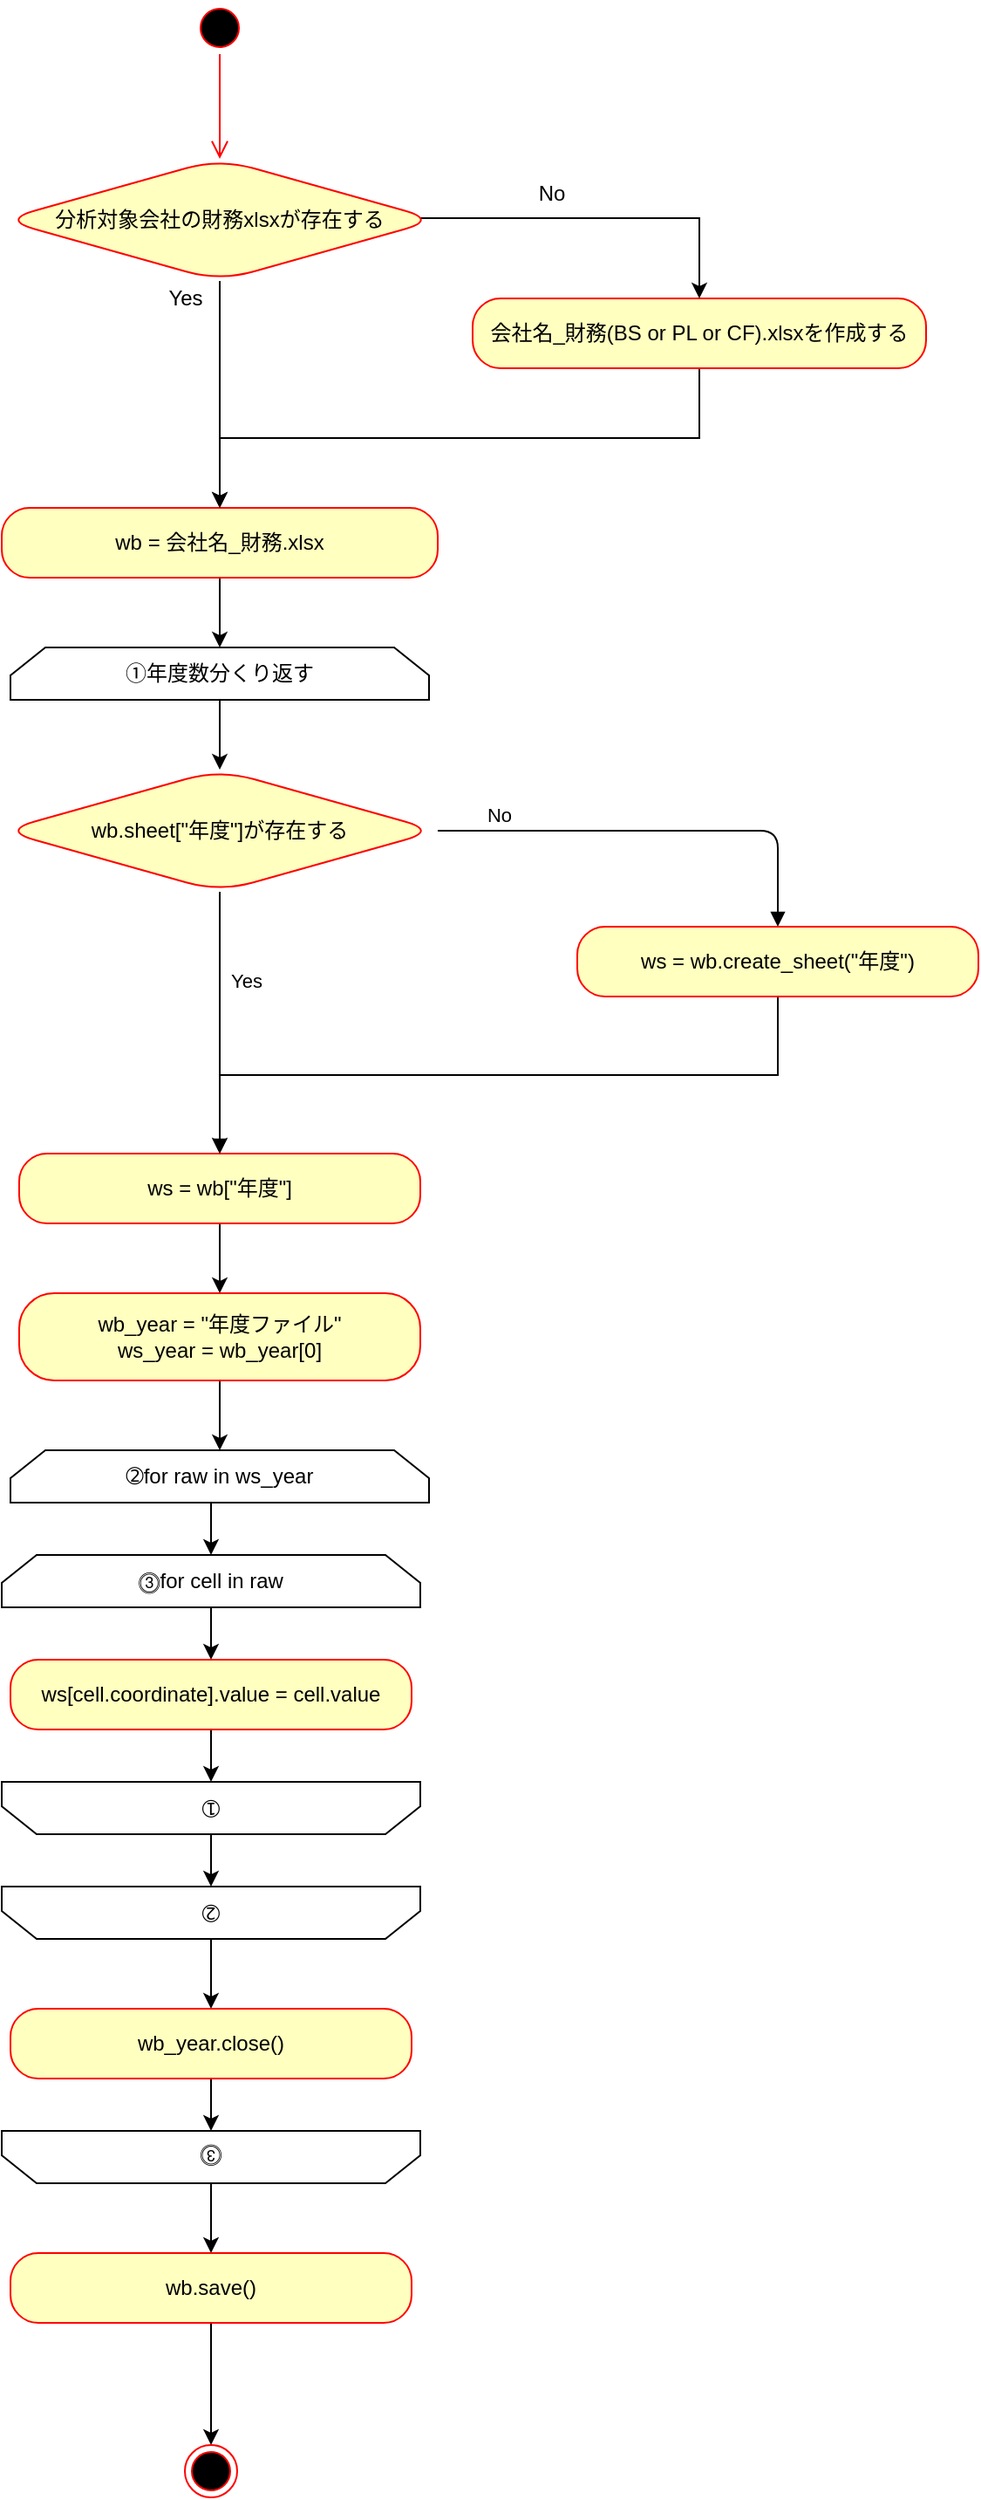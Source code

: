 <mxfile version="13.6.5">
    <diagram id="m7_CdMCSRI3Eoy2Ho8Aw" name="年度別Excel → 財務xlsxの年度シートへ">
        <mxGraphModel dx="1532" dy="790" grid="1" gridSize="10" guides="1" tooltips="1" connect="1" arrows="1" fold="1" page="1" pageScale="1" pageWidth="827" pageHeight="1169" math="0" shadow="0">
            <root>
                <mxCell id="0"/>
                <mxCell id="1" parent="0"/>
                <mxCell id="2" value="" style="ellipse;html=1;shape=startState;fillColor=#000000;strokeColor=#ff0000;" parent="1" vertex="1">
                    <mxGeometry x="260" y="40" width="30" height="30" as="geometry"/>
                </mxCell>
                <mxCell id="3" value="" style="edgeStyle=orthogonalEdgeStyle;html=1;verticalAlign=bottom;endArrow=open;endSize=8;strokeColor=#ff0000;" parent="1" source="2" target="10" edge="1">
                    <mxGeometry relative="1" as="geometry">
                        <mxPoint x="360" y="120" as="targetPoint"/>
                    </mxGeometry>
                </mxCell>
                <mxCell id="19" style="edgeStyle=orthogonalEdgeStyle;rounded=0;orthogonalLoop=1;jettySize=auto;html=1;exitX=0.5;exitY=1;exitDx=0;exitDy=0;" parent="1" source="4" target="18" edge="1">
                    <mxGeometry relative="1" as="geometry"/>
                </mxCell>
                <mxCell id="4" value="wb = 会社名_財務.xlsx" style="rounded=1;whiteSpace=wrap;html=1;arcSize=40;fontColor=#000000;fillColor=#ffffc0;strokeColor=#ff0000;" parent="1" vertex="1">
                    <mxGeometry x="150" y="330" width="250" height="40" as="geometry"/>
                </mxCell>
                <mxCell id="58" style="edgeStyle=orthogonalEdgeStyle;rounded=0;orthogonalLoop=1;jettySize=auto;html=1;exitX=0.5;exitY=1;exitDx=0;exitDy=0;" edge="1" parent="1" source="6" target="4">
                    <mxGeometry relative="1" as="geometry"/>
                </mxCell>
                <mxCell id="6" value="会社名_財務(BS or PL or CF).xlsxを作成する" style="rounded=1;whiteSpace=wrap;html=1;arcSize=40;fontColor=#000000;fillColor=#ffffc0;strokeColor=#ff0000;" parent="1" vertex="1">
                    <mxGeometry x="420" y="210" width="260" height="40" as="geometry"/>
                </mxCell>
                <mxCell id="13" style="edgeStyle=orthogonalEdgeStyle;rounded=0;orthogonalLoop=1;jettySize=auto;html=1;exitX=0.5;exitY=1;exitDx=0;exitDy=0;entryX=0.5;entryY=0;entryDx=0;entryDy=0;" parent="1" source="10" target="4" edge="1">
                    <mxGeometry relative="1" as="geometry"/>
                </mxCell>
                <object label="" id="14">
                    <mxCell style="edgeStyle=orthogonalEdgeStyle;rounded=0;orthogonalLoop=1;jettySize=auto;html=1;exitX=0.96;exitY=0.486;exitDx=0;exitDy=0;entryX=0.5;entryY=0;entryDx=0;entryDy=0;exitPerimeter=0;" parent="1" source="10" target="6" edge="1">
                        <mxGeometry relative="1" as="geometry"/>
                    </mxCell>
                </object>
                <mxCell id="10" value="分析対象会社の財務xlsxが存在する" style="rhombus;whiteSpace=wrap;html=1;rounded=1;fontColor=#000000;strokeColor=#ff0000;fillColor=#ffffc0;arcSize=40;" parent="1" vertex="1">
                    <mxGeometry x="150" y="130" width="250" height="70" as="geometry"/>
                </mxCell>
                <mxCell id="22" style="edgeStyle=orthogonalEdgeStyle;rounded=0;orthogonalLoop=1;jettySize=auto;html=1;exitX=0.5;exitY=1;exitDx=0;exitDy=0;entryX=0.5;entryY=0;entryDx=0;entryDy=0;" parent="1" source="18" target="23" edge="1">
                    <mxGeometry relative="1" as="geometry"/>
                </mxCell>
                <mxCell id="18" value="➀年度数分くり返す" style="shape=loopLimit;whiteSpace=wrap;html=1;" parent="1" vertex="1">
                    <mxGeometry x="155" y="410" width="240" height="30" as="geometry"/>
                </mxCell>
                <mxCell id="32" value="" style="edgeStyle=orthogonalEdgeStyle;rounded=0;orthogonalLoop=1;jettySize=auto;html=1;" edge="1" parent="1" source="20" target="31">
                    <mxGeometry relative="1" as="geometry"/>
                </mxCell>
                <mxCell id="20" value="ws = wb[&quot;年度&quot;]" style="rounded=1;whiteSpace=wrap;html=1;arcSize=40;fontColor=#000000;fillColor=#ffffc0;strokeColor=#ff0000;" parent="1" vertex="1">
                    <mxGeometry x="160" y="700" width="230" height="40" as="geometry"/>
                </mxCell>
                <mxCell id="23" value="wb.sheet[&quot;年度&quot;]が存在する" style="rhombus;whiteSpace=wrap;html=1;rounded=1;fontColor=#000000;strokeColor=#ff0000;fillColor=#ffffc0;arcSize=40;" parent="1" vertex="1">
                    <mxGeometry x="150" y="480" width="250" height="70" as="geometry"/>
                </mxCell>
                <mxCell id="24" value="No" style="text;html=1;resizable=0;autosize=1;align=center;verticalAlign=middle;points=[];fillColor=none;strokeColor=none;rounded=0;" parent="1" vertex="1">
                    <mxGeometry x="450" y="140" width="30" height="20" as="geometry"/>
                </mxCell>
                <mxCell id="25" value="Yes" style="text;html=1;resizable=0;autosize=1;align=center;verticalAlign=middle;points=[];fillColor=none;strokeColor=none;rounded=0;" parent="1" vertex="1">
                    <mxGeometry x="235" y="200" width="40" height="20" as="geometry"/>
                </mxCell>
                <mxCell id="26" value="No" style="html=1;verticalAlign=bottom;endArrow=block;exitX=1;exitY=0.5;exitDx=0;exitDy=0;entryX=0.5;entryY=0;entryDx=0;entryDy=0;edgeStyle=orthogonalEdgeStyle;" parent="1" source="23" target="28" edge="1">
                    <mxGeometry x="-0.721" width="80" relative="1" as="geometry">
                        <mxPoint x="650" y="530" as="sourcePoint"/>
                        <mxPoint x="730" y="530" as="targetPoint"/>
                        <mxPoint as="offset"/>
                    </mxGeometry>
                </mxCell>
                <mxCell id="27" value="Yes" style="html=1;verticalAlign=bottom;endArrow=block;exitX=0.5;exitY=1;exitDx=0;exitDy=0;entryX=0.5;entryY=0;entryDx=0;entryDy=0;" parent="1" source="23" target="20" edge="1">
                    <mxGeometry x="-0.2" y="15" width="80" relative="1" as="geometry">
                        <mxPoint x="640" y="600" as="sourcePoint"/>
                        <mxPoint x="720" y="600" as="targetPoint"/>
                        <mxPoint as="offset"/>
                    </mxGeometry>
                </mxCell>
                <mxCell id="29" style="edgeStyle=orthogonalEdgeStyle;rounded=0;orthogonalLoop=1;jettySize=auto;html=1;exitX=0.5;exitY=1;exitDx=0;exitDy=0;entryX=0.5;entryY=0;entryDx=0;entryDy=0;" edge="1" parent="1" source="28" target="20">
                    <mxGeometry relative="1" as="geometry"/>
                </mxCell>
                <mxCell id="28" value="ws = wb.create_sheet(&quot;年度&quot;)" style="rounded=1;whiteSpace=wrap;html=1;arcSize=40;fontColor=#000000;fillColor=#ffffc0;strokeColor=#ff0000;" parent="1" vertex="1">
                    <mxGeometry x="480" y="570" width="230" height="40" as="geometry"/>
                </mxCell>
                <mxCell id="38" style="edgeStyle=orthogonalEdgeStyle;rounded=0;orthogonalLoop=1;jettySize=auto;html=1;exitX=0.5;exitY=1;exitDx=0;exitDy=0;" edge="1" parent="1" source="31" target="37">
                    <mxGeometry relative="1" as="geometry"/>
                </mxCell>
                <mxCell id="31" value="wb_year = &quot;年度ファイル&quot;&lt;br&gt;ws_year = wb_year[0]" style="whiteSpace=wrap;html=1;rounded=1;fontColor=#000000;strokeColor=#ff0000;fillColor=#ffffc0;arcSize=40;" vertex="1" parent="1">
                    <mxGeometry x="160" y="780" width="230" height="50" as="geometry"/>
                </mxCell>
                <mxCell id="41" style="edgeStyle=orthogonalEdgeStyle;rounded=0;orthogonalLoop=1;jettySize=auto;html=1;exitX=0.5;exitY=1;exitDx=0;exitDy=0;entryX=0.5;entryY=0;entryDx=0;entryDy=0;" edge="1" parent="1" source="37" target="40">
                    <mxGeometry relative="1" as="geometry"/>
                </mxCell>
                <mxCell id="37" value="➁for raw in ws_year" style="shape=loopLimit;whiteSpace=wrap;html=1;" vertex="1" parent="1">
                    <mxGeometry x="155" y="870" width="240" height="30" as="geometry"/>
                </mxCell>
                <mxCell id="43" style="edgeStyle=orthogonalEdgeStyle;rounded=0;orthogonalLoop=1;jettySize=auto;html=1;exitX=0.5;exitY=1;exitDx=0;exitDy=0;" edge="1" parent="1" source="40" target="42">
                    <mxGeometry relative="1" as="geometry"/>
                </mxCell>
                <mxCell id="40" value="⓷for cell in raw" style="shape=loopLimit;whiteSpace=wrap;html=1;" vertex="1" parent="1">
                    <mxGeometry x="150" y="930" width="240" height="30" as="geometry"/>
                </mxCell>
                <mxCell id="45" style="edgeStyle=orthogonalEdgeStyle;rounded=0;orthogonalLoop=1;jettySize=auto;html=1;exitX=0.5;exitY=1;exitDx=0;exitDy=0;entryX=0.5;entryY=1;entryDx=0;entryDy=0;" edge="1" parent="1" source="42" target="44">
                    <mxGeometry relative="1" as="geometry">
                        <mxPoint x="270" y="1070" as="targetPoint"/>
                    </mxGeometry>
                </mxCell>
                <mxCell id="42" value="ws[cell.coordinate].value = cell.value" style="rounded=1;whiteSpace=wrap;html=1;arcSize=40;fontColor=#000000;fillColor=#ffffc0;strokeColor=#ff0000;" vertex="1" parent="1">
                    <mxGeometry x="155" y="990" width="230" height="40" as="geometry"/>
                </mxCell>
                <mxCell id="44" value="➀" style="shape=loopLimit;whiteSpace=wrap;html=1;rotation=-180;" vertex="1" parent="1">
                    <mxGeometry x="150" y="1060" width="240" height="30" as="geometry"/>
                </mxCell>
                <mxCell id="46" style="edgeStyle=orthogonalEdgeStyle;rounded=0;orthogonalLoop=1;jettySize=auto;html=1;exitX=0.5;exitY=0;exitDx=0;exitDy=0;entryX=0.5;entryY=1;entryDx=0;entryDy=0;" edge="1" parent="1" target="47" source="44">
                    <mxGeometry relative="1" as="geometry">
                        <mxPoint x="270" y="1170" as="sourcePoint"/>
                    </mxGeometry>
                </mxCell>
                <mxCell id="49" style="edgeStyle=orthogonalEdgeStyle;rounded=0;orthogonalLoop=1;jettySize=auto;html=1;exitX=0.5;exitY=0;exitDx=0;exitDy=0;entryX=0.5;entryY=0;entryDx=0;entryDy=0;" edge="1" parent="1" source="47" target="52">
                    <mxGeometry relative="1" as="geometry"/>
                </mxCell>
                <mxCell id="47" value="➁" style="shape=loopLimit;whiteSpace=wrap;html=1;rotation=-180;" vertex="1" parent="1">
                    <mxGeometry x="150" y="1120" width="240" height="30" as="geometry"/>
                </mxCell>
                <mxCell id="55" style="edgeStyle=orthogonalEdgeStyle;rounded=0;orthogonalLoop=1;jettySize=auto;html=1;exitX=0.5;exitY=0;exitDx=0;exitDy=0;" edge="1" parent="1" source="48" target="54">
                    <mxGeometry relative="1" as="geometry"/>
                </mxCell>
                <mxCell id="48" value="⓷" style="shape=loopLimit;whiteSpace=wrap;html=1;rotation=-180;size=20;" vertex="1" parent="1">
                    <mxGeometry x="150" y="1260" width="240" height="30" as="geometry"/>
                </mxCell>
                <mxCell id="53" style="edgeStyle=orthogonalEdgeStyle;rounded=0;orthogonalLoop=1;jettySize=auto;html=1;exitX=0.5;exitY=1;exitDx=0;exitDy=0;" edge="1" parent="1" source="52" target="48">
                    <mxGeometry relative="1" as="geometry"/>
                </mxCell>
                <mxCell id="52" value="wb_year.close()" style="rounded=1;whiteSpace=wrap;html=1;arcSize=40;fontColor=#000000;fillColor=#ffffc0;strokeColor=#ff0000;" vertex="1" parent="1">
                    <mxGeometry x="155" y="1190" width="230" height="40" as="geometry"/>
                </mxCell>
                <mxCell id="57" style="edgeStyle=orthogonalEdgeStyle;rounded=0;orthogonalLoop=1;jettySize=auto;html=1;exitX=0.5;exitY=1;exitDx=0;exitDy=0;" edge="1" parent="1" source="54" target="56">
                    <mxGeometry relative="1" as="geometry"/>
                </mxCell>
                <mxCell id="54" value="wb.save()" style="rounded=1;whiteSpace=wrap;html=1;arcSize=40;fontColor=#000000;fillColor=#ffffc0;strokeColor=#ff0000;" vertex="1" parent="1">
                    <mxGeometry x="155" y="1330" width="230" height="40" as="geometry"/>
                </mxCell>
                <mxCell id="56" value="" style="ellipse;html=1;shape=endState;fillColor=#000000;strokeColor=#ff0000;" vertex="1" parent="1">
                    <mxGeometry x="255" y="1440" width="30" height="30" as="geometry"/>
                </mxCell>
            </root>
        </mxGraphModel>
    </diagram>
</mxfile>
